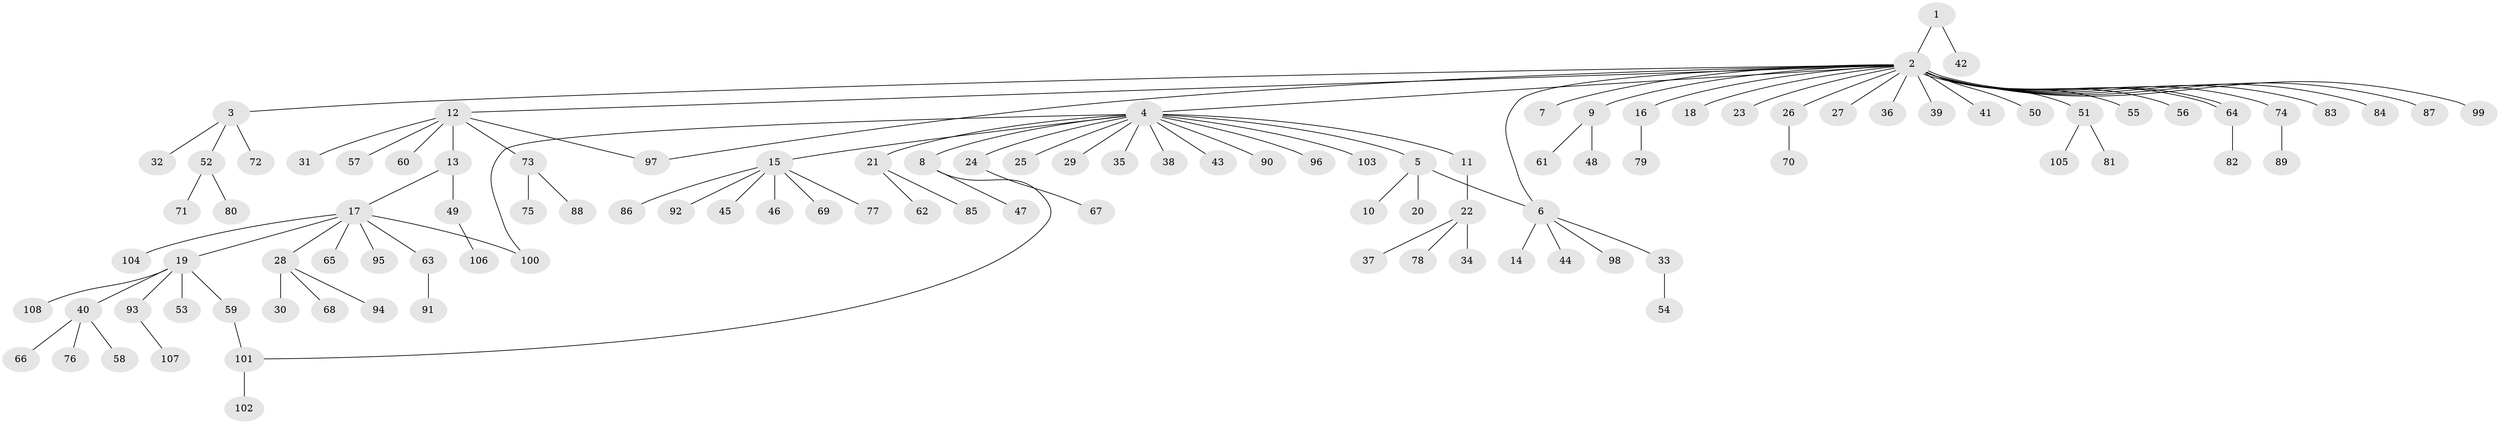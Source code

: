 // Generated by graph-tools (version 1.1) at 2025/25/03/09/25 03:25:57]
// undirected, 108 vertices, 112 edges
graph export_dot {
graph [start="1"]
  node [color=gray90,style=filled];
  1;
  2;
  3;
  4;
  5;
  6;
  7;
  8;
  9;
  10;
  11;
  12;
  13;
  14;
  15;
  16;
  17;
  18;
  19;
  20;
  21;
  22;
  23;
  24;
  25;
  26;
  27;
  28;
  29;
  30;
  31;
  32;
  33;
  34;
  35;
  36;
  37;
  38;
  39;
  40;
  41;
  42;
  43;
  44;
  45;
  46;
  47;
  48;
  49;
  50;
  51;
  52;
  53;
  54;
  55;
  56;
  57;
  58;
  59;
  60;
  61;
  62;
  63;
  64;
  65;
  66;
  67;
  68;
  69;
  70;
  71;
  72;
  73;
  74;
  75;
  76;
  77;
  78;
  79;
  80;
  81;
  82;
  83;
  84;
  85;
  86;
  87;
  88;
  89;
  90;
  91;
  92;
  93;
  94;
  95;
  96;
  97;
  98;
  99;
  100;
  101;
  102;
  103;
  104;
  105;
  106;
  107;
  108;
  1 -- 2;
  1 -- 42;
  2 -- 3;
  2 -- 4;
  2 -- 6;
  2 -- 7;
  2 -- 9;
  2 -- 12;
  2 -- 16;
  2 -- 18;
  2 -- 23;
  2 -- 26;
  2 -- 27;
  2 -- 36;
  2 -- 39;
  2 -- 41;
  2 -- 50;
  2 -- 51;
  2 -- 55;
  2 -- 56;
  2 -- 64;
  2 -- 64;
  2 -- 74;
  2 -- 83;
  2 -- 84;
  2 -- 87;
  2 -- 97;
  2 -- 99;
  3 -- 32;
  3 -- 52;
  3 -- 72;
  4 -- 5;
  4 -- 8;
  4 -- 11;
  4 -- 15;
  4 -- 21;
  4 -- 24;
  4 -- 25;
  4 -- 29;
  4 -- 35;
  4 -- 38;
  4 -- 43;
  4 -- 90;
  4 -- 96;
  4 -- 100;
  4 -- 103;
  5 -- 6;
  5 -- 10;
  5 -- 20;
  6 -- 14;
  6 -- 33;
  6 -- 44;
  6 -- 98;
  8 -- 47;
  8 -- 101;
  9 -- 48;
  9 -- 61;
  11 -- 22;
  12 -- 13;
  12 -- 31;
  12 -- 57;
  12 -- 60;
  12 -- 73;
  12 -- 97;
  13 -- 17;
  13 -- 49;
  15 -- 45;
  15 -- 46;
  15 -- 69;
  15 -- 77;
  15 -- 86;
  15 -- 92;
  16 -- 79;
  17 -- 19;
  17 -- 28;
  17 -- 63;
  17 -- 65;
  17 -- 95;
  17 -- 100;
  17 -- 104;
  19 -- 40;
  19 -- 53;
  19 -- 59;
  19 -- 93;
  19 -- 108;
  21 -- 62;
  21 -- 85;
  22 -- 34;
  22 -- 37;
  22 -- 78;
  24 -- 67;
  26 -- 70;
  28 -- 30;
  28 -- 68;
  28 -- 94;
  33 -- 54;
  40 -- 58;
  40 -- 66;
  40 -- 76;
  49 -- 106;
  51 -- 81;
  51 -- 105;
  52 -- 71;
  52 -- 80;
  59 -- 101;
  63 -- 91;
  64 -- 82;
  73 -- 75;
  73 -- 88;
  74 -- 89;
  93 -- 107;
  101 -- 102;
}
